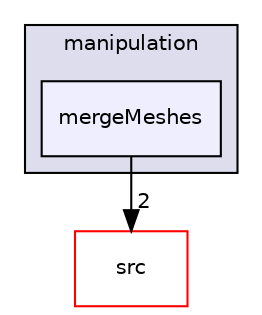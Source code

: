 digraph "applications/utilities/mesh/manipulation/mergeMeshes" {
  bgcolor=transparent;
  compound=true
  node [ fontsize="10", fontname="Helvetica"];
  edge [ labelfontsize="10", labelfontname="Helvetica"];
  subgraph clusterdir_15449a1ef4a09517cc5e2efa6b11565e {
    graph [ bgcolor="#ddddee", pencolor="black", label="manipulation" fontname="Helvetica", fontsize="10", URL="dir_15449a1ef4a09517cc5e2efa6b11565e.html"]
  dir_2165a49c5fb1e7c5f5401463ef22679f [shape=box, label="mergeMeshes", style="filled", fillcolor="#eeeeff", pencolor="black", URL="dir_2165a49c5fb1e7c5f5401463ef22679f.html"];
  }
  dir_68267d1309a1af8e8297ef4c3efbcdba [shape=box label="src" color="red" URL="dir_68267d1309a1af8e8297ef4c3efbcdba.html"];
  dir_2165a49c5fb1e7c5f5401463ef22679f->dir_68267d1309a1af8e8297ef4c3efbcdba [headlabel="2", labeldistance=1.5 headhref="dir_000581_000738.html"];
}
